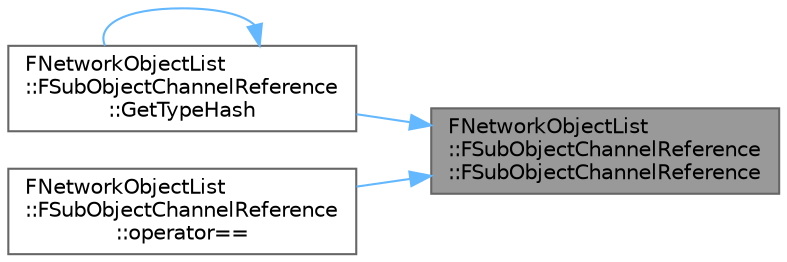 digraph "FNetworkObjectList::FSubObjectChannelReference::FSubObjectChannelReference"
{
 // INTERACTIVE_SVG=YES
 // LATEX_PDF_SIZE
  bgcolor="transparent";
  edge [fontname=Helvetica,fontsize=10,labelfontname=Helvetica,labelfontsize=10];
  node [fontname=Helvetica,fontsize=10,shape=box,height=0.2,width=0.4];
  rankdir="RL";
  Node1 [id="Node000001",label="FNetworkObjectList\l::FSubObjectChannelReference\l::FSubObjectChannelReference",height=0.2,width=0.4,color="gray40", fillcolor="grey60", style="filled", fontcolor="black",tooltip=" "];
  Node1 -> Node2 [id="edge1_Node000001_Node000002",dir="back",color="steelblue1",style="solid",tooltip=" "];
  Node2 [id="Node000002",label="FNetworkObjectList\l::FSubObjectChannelReference\l::GetTypeHash",height=0.2,width=0.4,color="grey40", fillcolor="white", style="filled",URL="$d2/d8b/structFNetworkObjectList_1_1FSubObjectChannelReference.html#a1514b1b90f1d4c8cb88069300901ee91",tooltip=" "];
  Node2 -> Node2 [id="edge2_Node000002_Node000002",dir="back",color="steelblue1",style="solid",tooltip=" "];
  Node1 -> Node3 [id="edge3_Node000001_Node000003",dir="back",color="steelblue1",style="solid",tooltip=" "];
  Node3 [id="Node000003",label="FNetworkObjectList\l::FSubObjectChannelReference\l::operator==",height=0.2,width=0.4,color="grey40", fillcolor="white", style="filled",URL="$d2/d8b/structFNetworkObjectList_1_1FSubObjectChannelReference.html#ad4fe92e317d97b17b9c566501d93f57a",tooltip=" "];
}
